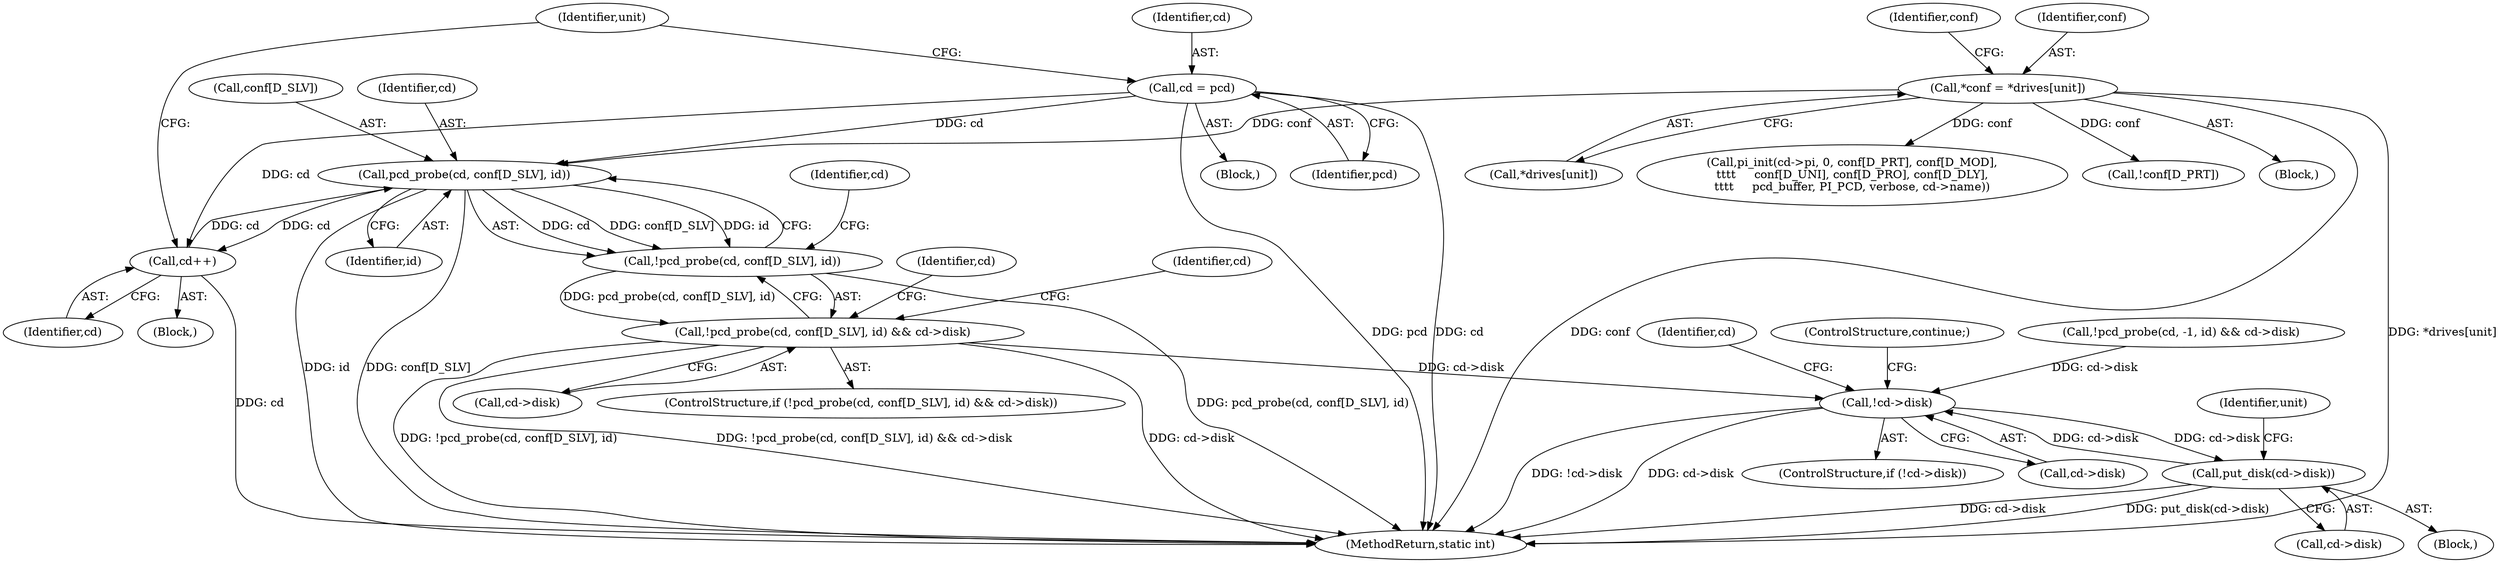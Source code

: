 digraph "0_linux_f0d1762554014ce0ae347b9f0d088f2c157c8c72@array" {
"1000251" [label="(Call,pcd_probe(cd, conf[D_SLV], id))"];
"1000194" [label="(Call,cd = pcd)"];
"1000203" [label="(Call,cd++)"];
"1000251" [label="(Call,pcd_probe(cd, conf[D_SLV], id))"];
"1000207" [label="(Call,*conf = *drives[unit])"];
"1000250" [label="(Call,!pcd_probe(cd, conf[D_SLV], id))"];
"1000249" [label="(Call,!pcd_probe(cd, conf[D_SLV], id) && cd->disk)"];
"1000298" [label="(Call,!cd->disk)"];
"1000321" [label="(Call,put_disk(cd->disk))"];
"1000249" [label="(Call,!pcd_probe(cd, conf[D_SLV], id) && cd->disk)"];
"1000195" [label="(Identifier,cd)"];
"1000321" [label="(Call,put_disk(cd->disk))"];
"1000296" [label="(Block,)"];
"1000200" [label="(Block,)"];
"1000330" [label="(MethodReturn,static int)"];
"1000251" [label="(Call,pcd_probe(cd, conf[D_SLV], id))"];
"1000203" [label="(Call,cd++)"];
"1000253" [label="(Call,conf[D_SLV])"];
"1000258" [label="(Identifier,cd)"];
"1000216" [label="(Identifier,conf)"];
"1000257" [label="(Call,cd->disk)"];
"1000164" [label="(Call,!pcd_probe(cd, -1, id) && cd->disk)"];
"1000209" [label="(Call,*drives[unit])"];
"1000190" [label="(Block,)"];
"1000198" [label="(Identifier,unit)"];
"1000252" [label="(Identifier,cd)"];
"1000297" [label="(ControlStructure,if (!cd->disk))"];
"1000221" [label="(Call,pi_init(cd->pi, 0, conf[D_PRT], conf[D_MOD],\n\t\t\t\t     conf[D_UNI], conf[D_PRO], conf[D_DLY],\n\t\t\t\t     pcd_buffer, PI_PCD, verbose, cd->name))"];
"1000298" [label="(Call,!cd->disk)"];
"1000271" [label="(Identifier,cd)"];
"1000207" [label="(Call,*conf = *drives[unit])"];
"1000196" [label="(Identifier,pcd)"];
"1000263" [label="(Identifier,cd)"];
"1000306" [label="(Identifier,cd)"];
"1000214" [label="(Call,!conf[D_PRT])"];
"1000248" [label="(ControlStructure,if (!pcd_probe(cd, conf[D_SLV], id) && cd->disk))"];
"1000204" [label="(Identifier,cd)"];
"1000322" [label="(Call,cd->disk)"];
"1000256" [label="(Identifier,id)"];
"1000250" [label="(Call,!pcd_probe(cd, conf[D_SLV], id))"];
"1000208" [label="(Identifier,conf)"];
"1000299" [label="(Call,cd->disk)"];
"1000302" [label="(ControlStructure,continue;)"];
"1000194" [label="(Call,cd = pcd)"];
"1000205" [label="(Block,)"];
"1000293" [label="(Identifier,unit)"];
"1000251" -> "1000250"  [label="AST: "];
"1000251" -> "1000256"  [label="CFG: "];
"1000252" -> "1000251"  [label="AST: "];
"1000253" -> "1000251"  [label="AST: "];
"1000256" -> "1000251"  [label="AST: "];
"1000250" -> "1000251"  [label="CFG: "];
"1000251" -> "1000330"  [label="DDG: id"];
"1000251" -> "1000330"  [label="DDG: conf[D_SLV]"];
"1000251" -> "1000203"  [label="DDG: cd"];
"1000251" -> "1000250"  [label="DDG: cd"];
"1000251" -> "1000250"  [label="DDG: conf[D_SLV]"];
"1000251" -> "1000250"  [label="DDG: id"];
"1000194" -> "1000251"  [label="DDG: cd"];
"1000203" -> "1000251"  [label="DDG: cd"];
"1000207" -> "1000251"  [label="DDG: conf"];
"1000194" -> "1000190"  [label="AST: "];
"1000194" -> "1000196"  [label="CFG: "];
"1000195" -> "1000194"  [label="AST: "];
"1000196" -> "1000194"  [label="AST: "];
"1000198" -> "1000194"  [label="CFG: "];
"1000194" -> "1000330"  [label="DDG: cd"];
"1000194" -> "1000330"  [label="DDG: pcd"];
"1000194" -> "1000203"  [label="DDG: cd"];
"1000203" -> "1000200"  [label="AST: "];
"1000203" -> "1000204"  [label="CFG: "];
"1000204" -> "1000203"  [label="AST: "];
"1000198" -> "1000203"  [label="CFG: "];
"1000203" -> "1000330"  [label="DDG: cd"];
"1000207" -> "1000205"  [label="AST: "];
"1000207" -> "1000209"  [label="CFG: "];
"1000208" -> "1000207"  [label="AST: "];
"1000209" -> "1000207"  [label="AST: "];
"1000216" -> "1000207"  [label="CFG: "];
"1000207" -> "1000330"  [label="DDG: *drives[unit]"];
"1000207" -> "1000330"  [label="DDG: conf"];
"1000207" -> "1000214"  [label="DDG: conf"];
"1000207" -> "1000221"  [label="DDG: conf"];
"1000250" -> "1000249"  [label="AST: "];
"1000258" -> "1000250"  [label="CFG: "];
"1000249" -> "1000250"  [label="CFG: "];
"1000250" -> "1000330"  [label="DDG: pcd_probe(cd, conf[D_SLV], id)"];
"1000250" -> "1000249"  [label="DDG: pcd_probe(cd, conf[D_SLV], id)"];
"1000249" -> "1000248"  [label="AST: "];
"1000249" -> "1000257"  [label="CFG: "];
"1000257" -> "1000249"  [label="AST: "];
"1000263" -> "1000249"  [label="CFG: "];
"1000271" -> "1000249"  [label="CFG: "];
"1000249" -> "1000330"  [label="DDG: cd->disk"];
"1000249" -> "1000330"  [label="DDG: !pcd_probe(cd, conf[D_SLV], id)"];
"1000249" -> "1000330"  [label="DDG: !pcd_probe(cd, conf[D_SLV], id) && cd->disk"];
"1000249" -> "1000298"  [label="DDG: cd->disk"];
"1000298" -> "1000297"  [label="AST: "];
"1000298" -> "1000299"  [label="CFG: "];
"1000299" -> "1000298"  [label="AST: "];
"1000302" -> "1000298"  [label="CFG: "];
"1000306" -> "1000298"  [label="CFG: "];
"1000298" -> "1000330"  [label="DDG: !cd->disk"];
"1000298" -> "1000330"  [label="DDG: cd->disk"];
"1000321" -> "1000298"  [label="DDG: cd->disk"];
"1000164" -> "1000298"  [label="DDG: cd->disk"];
"1000298" -> "1000321"  [label="DDG: cd->disk"];
"1000321" -> "1000296"  [label="AST: "];
"1000321" -> "1000322"  [label="CFG: "];
"1000322" -> "1000321"  [label="AST: "];
"1000293" -> "1000321"  [label="CFG: "];
"1000321" -> "1000330"  [label="DDG: cd->disk"];
"1000321" -> "1000330"  [label="DDG: put_disk(cd->disk)"];
}
